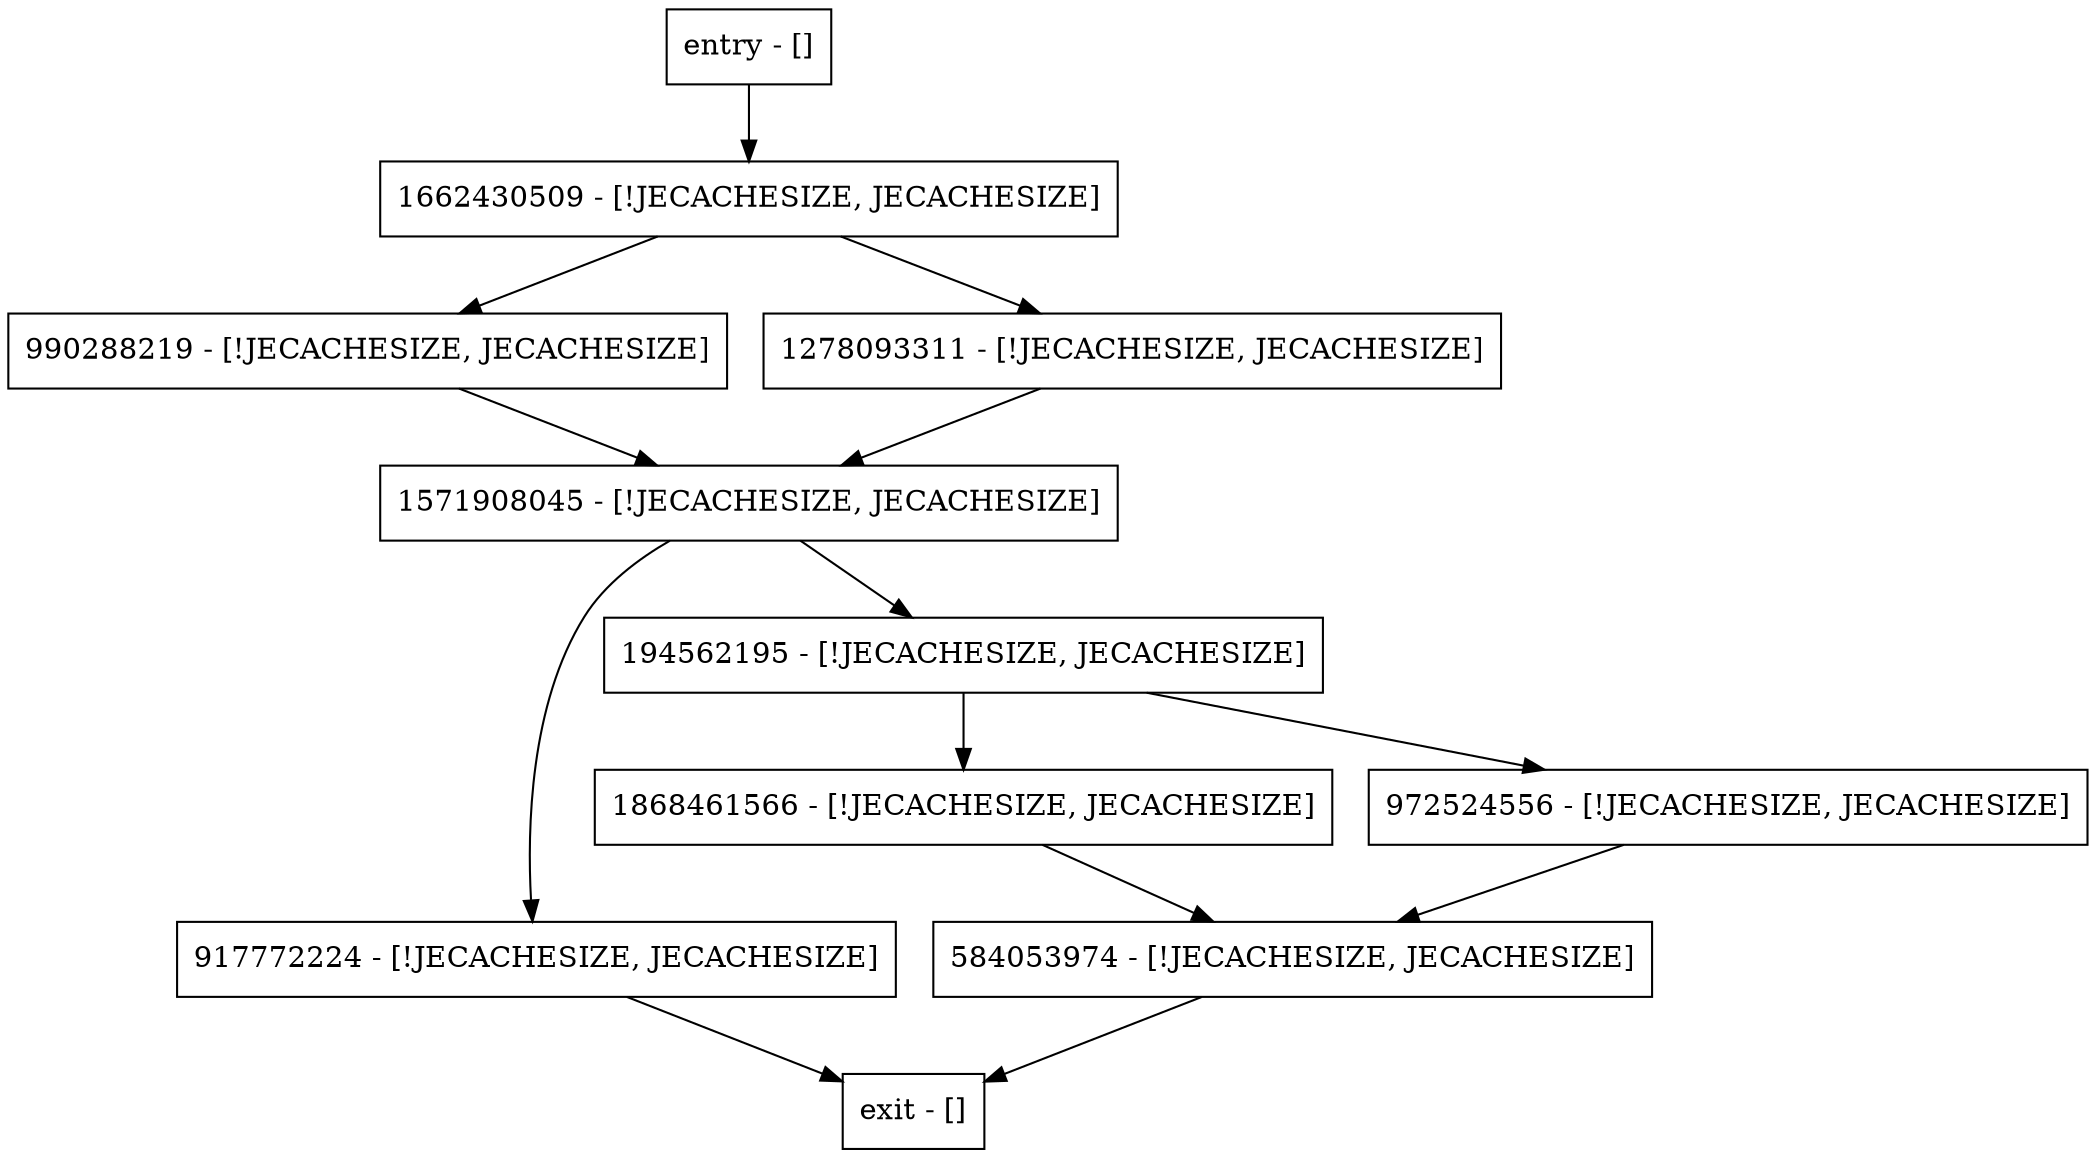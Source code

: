 digraph open {
node [shape=record];
1571908045 [label="1571908045 - [!JECACHESIZE, JECACHESIZE]"];
1868461566 [label="1868461566 - [!JECACHESIZE, JECACHESIZE]"];
entry [label="entry - []"];
exit [label="exit - []"];
990288219 [label="990288219 - [!JECACHESIZE, JECACHESIZE]"];
584053974 [label="584053974 - [!JECACHESIZE, JECACHESIZE]"];
1278093311 [label="1278093311 - [!JECACHESIZE, JECACHESIZE]"];
917772224 [label="917772224 - [!JECACHESIZE, JECACHESIZE]"];
1662430509 [label="1662430509 - [!JECACHESIZE, JECACHESIZE]"];
194562195 [label="194562195 - [!JECACHESIZE, JECACHESIZE]"];
972524556 [label="972524556 - [!JECACHESIZE, JECACHESIZE]"];
entry;
exit;
1571908045 -> 917772224;
1571908045 -> 194562195;
1868461566 -> 584053974;
entry -> 1662430509;
990288219 -> 1571908045;
584053974 -> exit;
1278093311 -> 1571908045;
917772224 -> exit;
1662430509 -> 990288219;
1662430509 -> 1278093311;
194562195 -> 1868461566;
194562195 -> 972524556;
972524556 -> 584053974;
}
